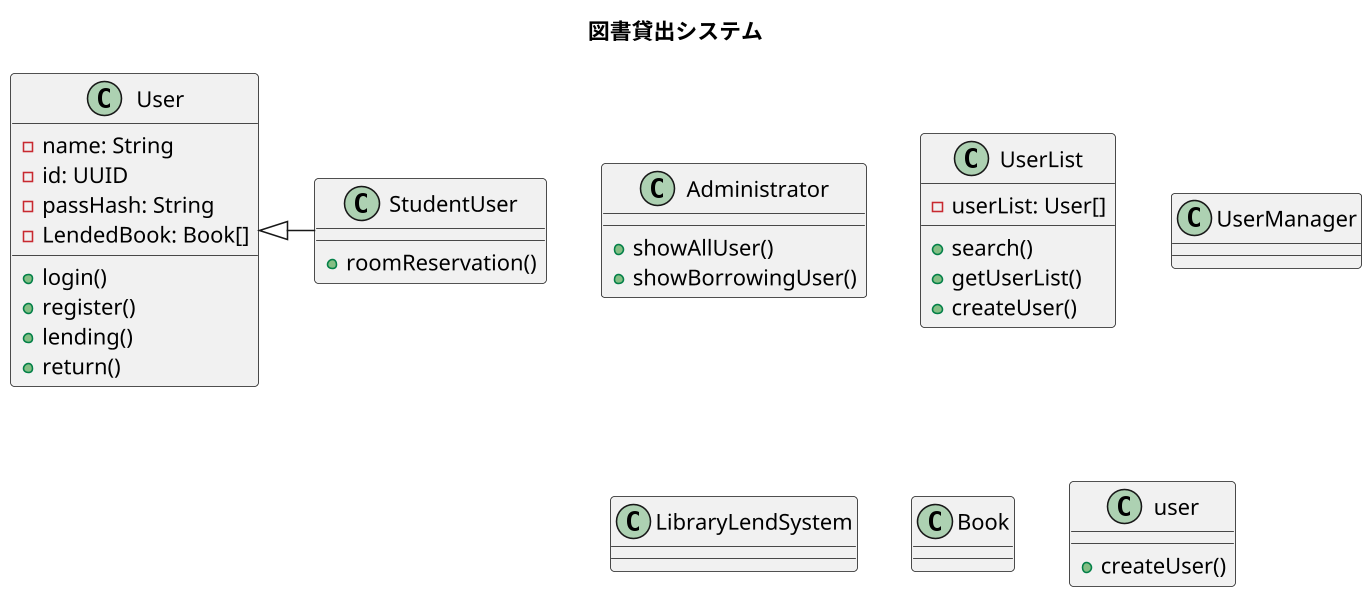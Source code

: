 @startuml 図書貸出システム

title 図書貸出システム
skinparam dpi 150

class User
class StudentUser
class Administrator

class UserList
class UserManager
class LibraryLendSystem
class Book

User <|- StudentUser

User : -name: String
User : -id: UUID
User : -passHash: String
User : -LendedBook: Book[]
User : +login()
User : +register()
User : +lending()
User : +return()
user : +createUser()

StudentUser : +roomReservation()

Administrator : +showAllUser()
Administrator : +showBorrowingUser()

UserList : -userList: User[]
UserList : +search()
UserList : +getUserList()
UserList : +createUser()



@enduml